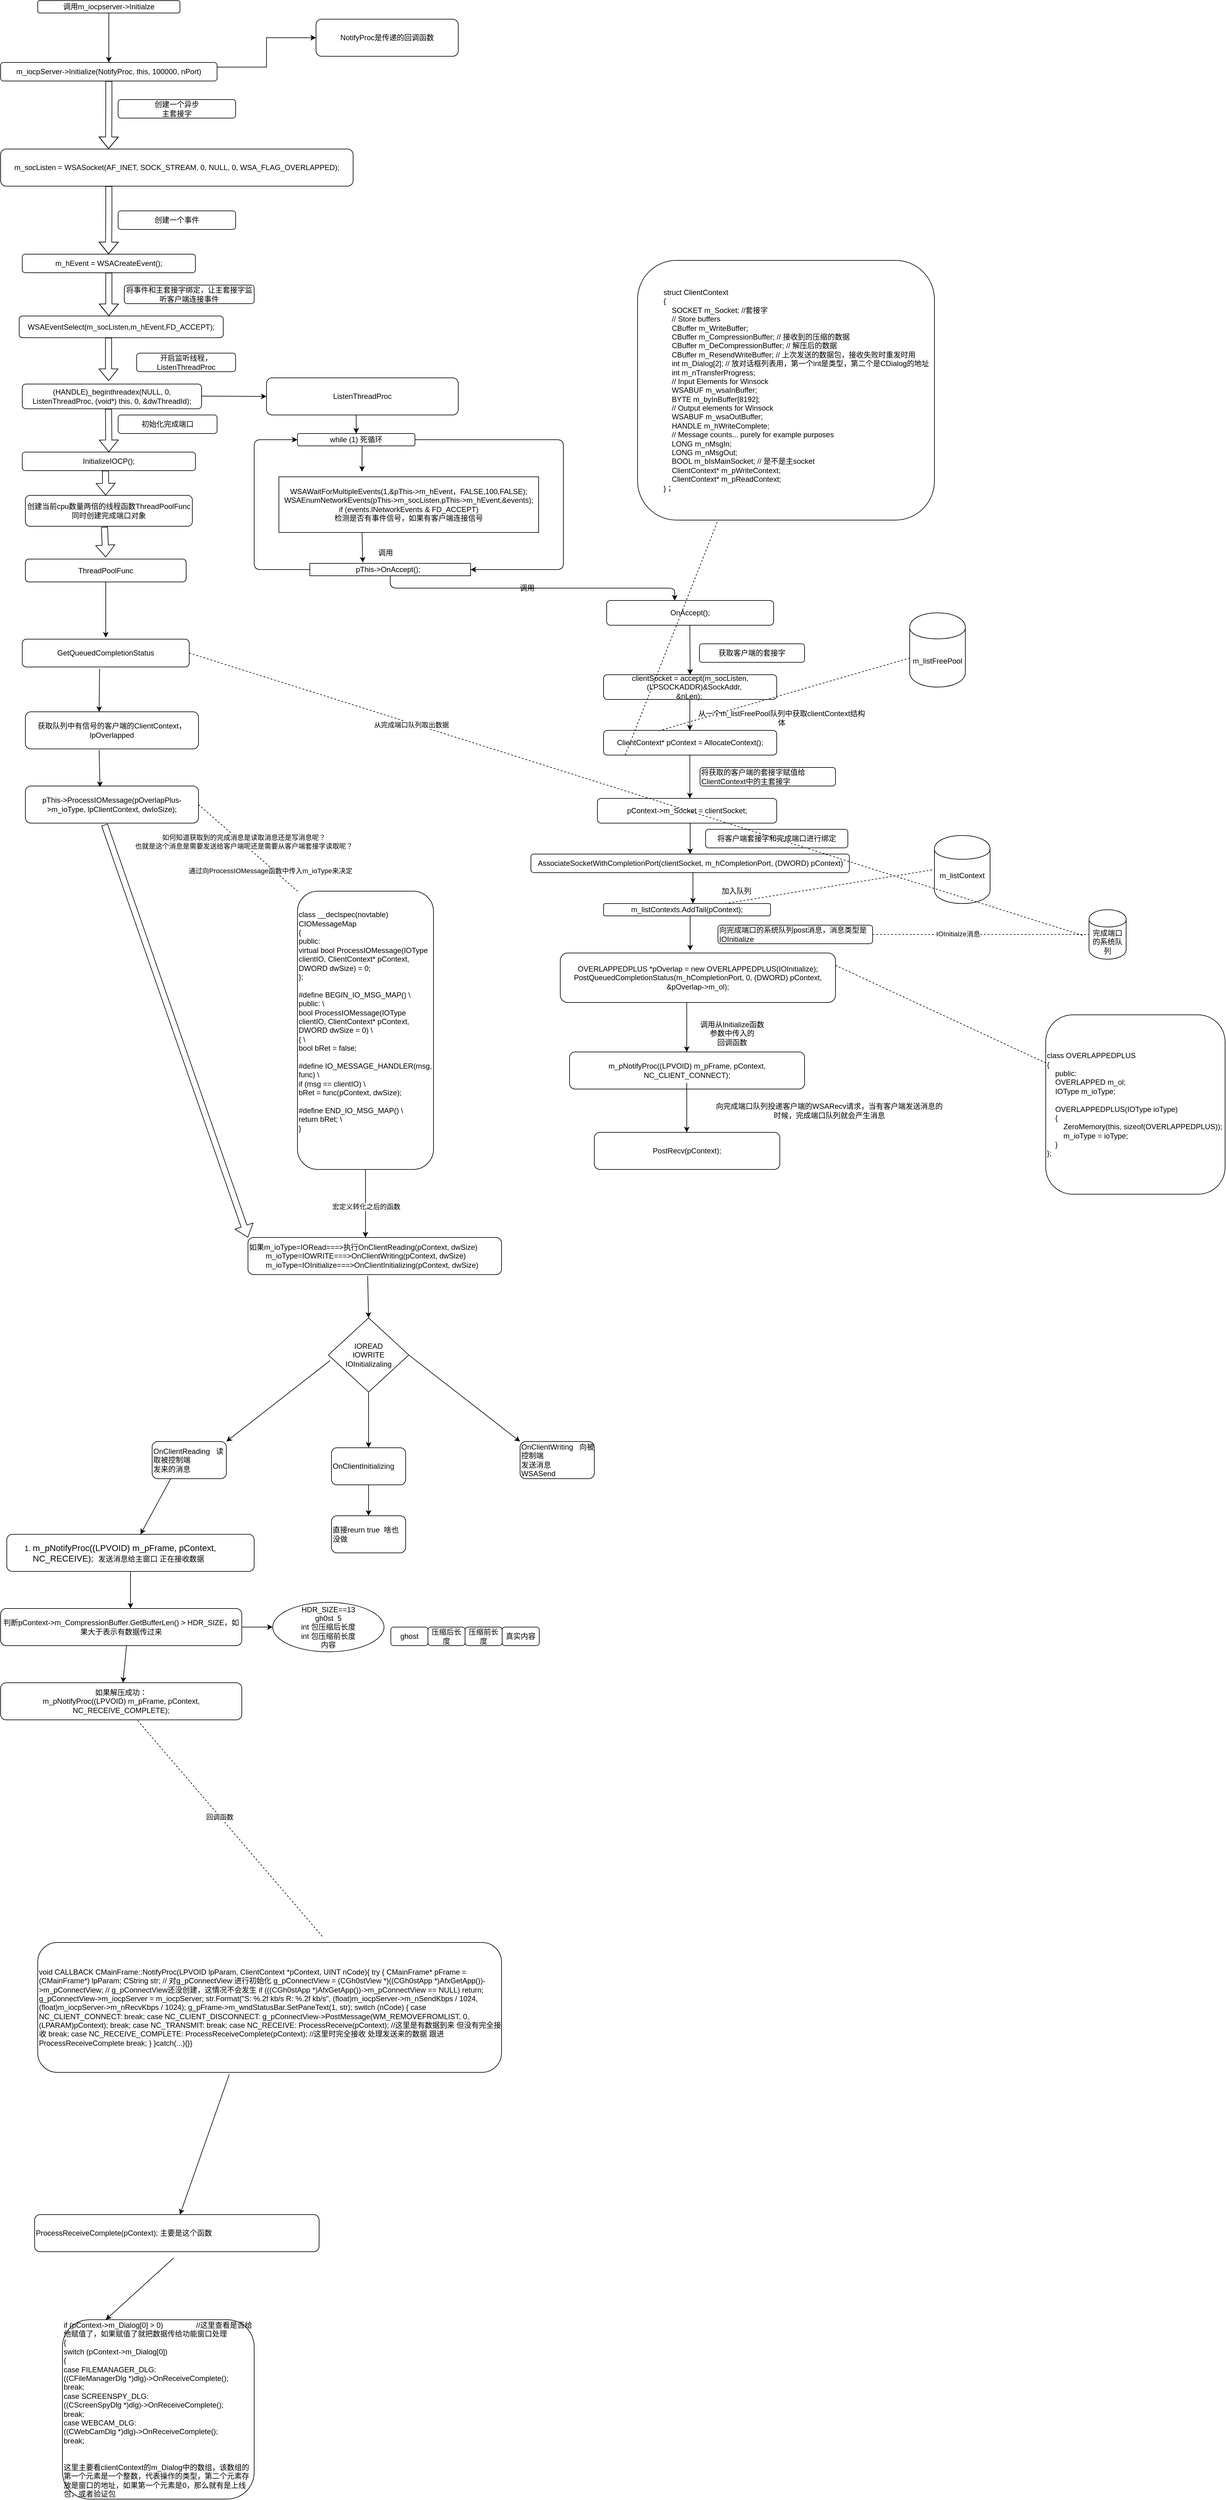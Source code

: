 <mxfile version="13.0.1" type="device"><diagram id="Ae6-S_K8zeVLbZhLAxfH" name="Page-1"><mxGraphModel dx="1209" dy="703" grid="1" gridSize="10" guides="1" tooltips="1" connect="1" arrows="1" fold="1" page="1" pageScale="1" pageWidth="827" pageHeight="1169" math="0" shadow="0"><root><mxCell id="0"/><mxCell id="1" parent="0"/><mxCell id="fYCcns8tcwSCvL9fL-1W-7" style="edgeStyle=orthogonalEdgeStyle;rounded=0;orthogonalLoop=1;jettySize=auto;html=1;exitX=1;exitY=0.25;exitDx=0;exitDy=0;entryX=0;entryY=0.5;entryDx=0;entryDy=0;" parent="1" source="fYCcns8tcwSCvL9fL-1W-2" target="fYCcns8tcwSCvL9fL-1W-6" edge="1"><mxGeometry relative="1" as="geometry"/></mxCell><mxCell id="fYCcns8tcwSCvL9fL-1W-2" value="&lt;span&gt;m_iocpServer-&amp;gt;Initialize(NotifyProc, this, 100000, nPort)&lt;/span&gt;" style="rounded=1;whiteSpace=wrap;html=1;" parent="1" vertex="1"><mxGeometry x="40" y="150" width="350" height="30" as="geometry"/></mxCell><mxCell id="fYCcns8tcwSCvL9fL-1W-5" style="edgeStyle=orthogonalEdgeStyle;rounded=0;orthogonalLoop=1;jettySize=auto;html=1;entryX=0.5;entryY=0;entryDx=0;entryDy=0;" parent="1" source="fYCcns8tcwSCvL9fL-1W-4" target="fYCcns8tcwSCvL9fL-1W-2" edge="1"><mxGeometry relative="1" as="geometry"/></mxCell><mxCell id="fYCcns8tcwSCvL9fL-1W-4" value="调用m_iocpserver-&amp;gt;Initialze" style="rounded=1;whiteSpace=wrap;html=1;" parent="1" vertex="1"><mxGeometry x="100" y="50" width="230" height="20" as="geometry"/></mxCell><mxCell id="fYCcns8tcwSCvL9fL-1W-6" value="&lt;span&gt;NotifyProc是传递的回调函数&lt;br&gt;&lt;/span&gt;" style="rounded=1;whiteSpace=wrap;html=1;" parent="1" vertex="1"><mxGeometry x="550" y="80" width="230" height="60" as="geometry"/></mxCell><mxCell id="fYCcns8tcwSCvL9fL-1W-8" value="m_socListen = WSASocket(AF_INET, SOCK_STREAM, 0, NULL, 0, WSA_FLAG_OVERLAPPED);" style="rounded=1;whiteSpace=wrap;html=1;" parent="1" vertex="1"><mxGeometry x="40" y="290" width="570" height="60" as="geometry"/></mxCell><mxCell id="fYCcns8tcwSCvL9fL-1W-10" value="" style="shape=flexArrow;endArrow=classic;html=1;exitX=0.5;exitY=1;exitDx=0;exitDy=0;" parent="1" source="fYCcns8tcwSCvL9fL-1W-2" edge="1"><mxGeometry width="50" height="50" relative="1" as="geometry"><mxPoint x="214.5" y="190" as="sourcePoint"/><mxPoint x="214.5" y="290" as="targetPoint"/><Array as="points"><mxPoint x="215" y="230"/></Array></mxGeometry></mxCell><mxCell id="fYCcns8tcwSCvL9fL-1W-11" value="创建一个异步&lt;br&gt;主套接字" style="rounded=1;whiteSpace=wrap;html=1;" parent="1" vertex="1"><mxGeometry x="230" y="210" width="190" height="30" as="geometry"/></mxCell><mxCell id="fYCcns8tcwSCvL9fL-1W-14" value="m_hEvent = WSACreateEvent();" style="rounded=1;whiteSpace=wrap;html=1;" parent="1" vertex="1"><mxGeometry x="75" y="460" width="280" height="30" as="geometry"/></mxCell><mxCell id="fYCcns8tcwSCvL9fL-1W-15" value="" style="shape=flexArrow;endArrow=classic;html=1;exitX=0.5;exitY=1;exitDx=0;exitDy=0;" parent="1" edge="1"><mxGeometry width="50" height="50" relative="1" as="geometry"><mxPoint x="215" y="350" as="sourcePoint"/><mxPoint x="214.5" y="460" as="targetPoint"/><Array as="points"><mxPoint x="215" y="400"/></Array></mxGeometry></mxCell><mxCell id="fYCcns8tcwSCvL9fL-1W-16" value="创建一个事件" style="rounded=1;whiteSpace=wrap;html=1;" parent="1" vertex="1"><mxGeometry x="230" y="390" width="190" height="30" as="geometry"/></mxCell><mxCell id="fYCcns8tcwSCvL9fL-1W-17" value="&lt;div&gt;WSAEventSelect(m_socListen,&lt;span&gt;m_hEvent,&lt;/span&gt;&lt;span&gt;FD_ACCEPT);&lt;/span&gt;&lt;/div&gt;" style="rounded=1;whiteSpace=wrap;html=1;" parent="1" vertex="1"><mxGeometry x="70" y="560" width="330" height="35" as="geometry"/></mxCell><mxCell id="fYCcns8tcwSCvL9fL-1W-18" value="" style="shape=flexArrow;endArrow=classic;html=1;" parent="1" edge="1"><mxGeometry width="50" height="50" relative="1" as="geometry"><mxPoint x="215" y="490" as="sourcePoint"/><mxPoint x="215" y="560" as="targetPoint"/><Array as="points"><mxPoint x="215" y="560"/><mxPoint x="215" y="530"/></Array></mxGeometry></mxCell><mxCell id="fYCcns8tcwSCvL9fL-1W-19" value="将事件和主套接字绑定，让主套接字监听客户端连接事件" style="rounded=1;whiteSpace=wrap;html=1;" parent="1" vertex="1"><mxGeometry x="240" y="510" width="210" height="30" as="geometry"/></mxCell><mxCell id="fYCcns8tcwSCvL9fL-1W-21" value="(HANDLE)_beginthreadex(NULL, 0,  ListenThreadProc,  (void*) this, 0, &amp;dwThreadId);" style="rounded=1;whiteSpace=wrap;html=1;" parent="1" vertex="1"><mxGeometry x="75" y="670" width="290" height="40" as="geometry"/></mxCell><mxCell id="fYCcns8tcwSCvL9fL-1W-24" value="" style="shape=flexArrow;endArrow=classic;html=1;" parent="1" edge="1"><mxGeometry width="50" height="50" relative="1" as="geometry"><mxPoint x="214.5" y="595" as="sourcePoint"/><mxPoint x="214.5" y="665" as="targetPoint"/></mxGeometry></mxCell><mxCell id="fYCcns8tcwSCvL9fL-1W-25" value="开启监听线程，ListenThreadProc" style="rounded=1;whiteSpace=wrap;html=1;" parent="1" vertex="1"><mxGeometry x="260" y="620" width="160" height="30" as="geometry"/></mxCell><mxCell id="fYCcns8tcwSCvL9fL-1W-26" value="" style="shape=flexArrow;endArrow=classic;html=1;" parent="1" edge="1"><mxGeometry width="50" height="50" relative="1" as="geometry"><mxPoint x="214.5" y="710" as="sourcePoint"/><mxPoint x="215" y="780" as="targetPoint"/></mxGeometry></mxCell><mxCell id="fYCcns8tcwSCvL9fL-1W-27" value="InitializeIOCP();" style="rounded=1;whiteSpace=wrap;html=1;" parent="1" vertex="1"><mxGeometry x="75" y="780" width="280" height="30" as="geometry"/></mxCell><mxCell id="fYCcns8tcwSCvL9fL-1W-30" value="初始化完成端口" style="rounded=1;whiteSpace=wrap;html=1;" parent="1" vertex="1"><mxGeometry x="230" y="720" width="160" height="30" as="geometry"/></mxCell><mxCell id="fYCcns8tcwSCvL9fL-1W-31" value="" style="endArrow=classic;html=1;" parent="1" edge="1"><mxGeometry width="50" height="50" relative="1" as="geometry"><mxPoint x="365" y="689.5" as="sourcePoint"/><mxPoint x="470" y="690" as="targetPoint"/><Array as="points"/></mxGeometry></mxCell><mxCell id="fYCcns8tcwSCvL9fL-1W-32" value="&lt;span&gt;ListenThreadProc&lt;/span&gt;" style="rounded=1;whiteSpace=wrap;html=1;" parent="1" vertex="1"><mxGeometry x="470" y="660" width="310" height="60" as="geometry"/></mxCell><mxCell id="fYCcns8tcwSCvL9fL-1W-33" value="while (1) 死循环" style="rounded=1;whiteSpace=wrap;html=1;" parent="1" vertex="1"><mxGeometry x="520" y="750" width="190" height="20" as="geometry"/></mxCell><mxCell id="fYCcns8tcwSCvL9fL-1W-34" value="" style="endArrow=classic;html=1;entryX=0.5;entryY=0;entryDx=0;entryDy=0;" parent="1" target="fYCcns8tcwSCvL9fL-1W-33" edge="1"><mxGeometry width="50" height="50" relative="1" as="geometry"><mxPoint x="615" y="720" as="sourcePoint"/><mxPoint x="615" y="740" as="targetPoint"/></mxGeometry></mxCell><mxCell id="fYCcns8tcwSCvL9fL-1W-40" value="&lt;div&gt;WSAWaitForMultipleEvents(1,&lt;span&gt;&amp;amp;pThis-&amp;gt;m_hEvent，&lt;/span&gt;&lt;span&gt;FALSE,&lt;/span&gt;&lt;span&gt;100,&lt;/span&gt;&lt;span&gt;FALSE);&lt;/span&gt;&lt;/div&gt;&lt;div&gt;&lt;span&gt;&lt;div&gt;WSAEnumNetworkEvents(pThis-&amp;gt;m_socListen,&lt;span&gt;pThis-&amp;gt;m_hEvent,&lt;/span&gt;&lt;span&gt;&amp;amp;events);&lt;/span&gt;&lt;/div&gt;&lt;/span&gt;&lt;/div&gt;&lt;div&gt;if (events.lNetworkEvents &amp;amp; FD_ACCEPT)&lt;/div&gt;&lt;div&gt;检测是否有事件信号，如果有客户端连接信号&lt;/div&gt;" style="rounded=0;whiteSpace=wrap;html=1;" parent="1" vertex="1"><mxGeometry x="490" y="820" width="420" height="90" as="geometry"/></mxCell><mxCell id="fYCcns8tcwSCvL9fL-1W-41" value="" style="edgeStyle=elbowEdgeStyle;elbow=horizontal;endArrow=classic;html=1;entryX=0;entryY=0.5;entryDx=0;entryDy=0;exitX=0;exitY=0.5;exitDx=0;exitDy=0;" parent="1" source="fYCcns8tcwSCvL9fL-1W-45" target="fYCcns8tcwSCvL9fL-1W-33" edge="1"><mxGeometry width="50" height="50" relative="1" as="geometry"><mxPoint x="530" y="970" as="sourcePoint"/><mxPoint x="500" y="820" as="targetPoint"/><Array as="points"><mxPoint x="450" y="930"/><mxPoint x="480" y="930"/></Array></mxGeometry></mxCell><mxCell id="fYCcns8tcwSCvL9fL-1W-42" value="" style="edgeStyle=elbowEdgeStyle;elbow=horizontal;endArrow=classic;html=1;exitX=1;exitY=0.5;exitDx=0;exitDy=0;entryX=1;entryY=0.5;entryDx=0;entryDy=0;" parent="1" source="fYCcns8tcwSCvL9fL-1W-33" target="fYCcns8tcwSCvL9fL-1W-45" edge="1"><mxGeometry width="50" height="50" relative="1" as="geometry"><mxPoint x="810" y="770" as="sourcePoint"/><mxPoint x="710" y="1080" as="targetPoint"/><Array as="points"><mxPoint x="950" y="910"/><mxPoint x="970" y="880"/><mxPoint x="910" y="890"/><mxPoint x="750" y="1100"/><mxPoint x="750" y="810"/></Array></mxGeometry></mxCell><mxCell id="fYCcns8tcwSCvL9fL-1W-43" value="" style="endArrow=classic;html=1;entryX=0.32;entryY=-0.093;entryDx=0;entryDy=0;entryPerimeter=0;" parent="1" target="fYCcns8tcwSCvL9fL-1W-40" edge="1"><mxGeometry width="50" height="50" relative="1" as="geometry"><mxPoint x="624.5" y="770" as="sourcePoint"/><mxPoint x="625" y="820" as="targetPoint"/></mxGeometry></mxCell><mxCell id="fYCcns8tcwSCvL9fL-1W-44" value="" style="endArrow=classic;html=1;entryX=0.329;entryY=-0.067;entryDx=0;entryDy=0;entryPerimeter=0;" parent="1" target="fYCcns8tcwSCvL9fL-1W-45" edge="1"><mxGeometry width="50" height="50" relative="1" as="geometry"><mxPoint x="624.5" y="910" as="sourcePoint"/><mxPoint x="625" y="950" as="targetPoint"/></mxGeometry></mxCell><mxCell id="fYCcns8tcwSCvL9fL-1W-45" value="pThis-&amp;gt;OnAccept();&amp;nbsp;&amp;nbsp;" style="rounded=0;whiteSpace=wrap;html=1;" parent="1" vertex="1"><mxGeometry x="540" y="960" width="260" height="20" as="geometry"/></mxCell><mxCell id="fYCcns8tcwSCvL9fL-1W-46" value="调用" style="text;html=1;align=center;verticalAlign=middle;resizable=0;points=[];autosize=1;" parent="1" vertex="1"><mxGeometry x="642" y="933" width="40" height="20" as="geometry"/></mxCell><mxCell id="fYCcns8tcwSCvL9fL-1W-50" value="" style="edgeStyle=elbowEdgeStyle;elbow=vertical;endArrow=classic;html=1;exitX=0.5;exitY=1;exitDx=0;exitDy=0;" parent="1" source="fYCcns8tcwSCvL9fL-1W-45" edge="1"><mxGeometry width="50" height="50" relative="1" as="geometry"><mxPoint x="675" y="1100" as="sourcePoint"/><mxPoint x="1130" y="1020" as="targetPoint"/></mxGeometry></mxCell><mxCell id="fYCcns8tcwSCvL9fL-1W-51" value="OnAccept();" style="rounded=1;whiteSpace=wrap;html=1;" parent="1" vertex="1"><mxGeometry x="1020" y="1020" width="270" height="40" as="geometry"/></mxCell><mxCell id="fYCcns8tcwSCvL9fL-1W-52" value="调用" style="text;html=1;align=center;verticalAlign=middle;resizable=0;points=[];autosize=1;" parent="1" vertex="1"><mxGeometry x="871" y="990" width="40" height="20" as="geometry"/></mxCell><mxCell id="fYCcns8tcwSCvL9fL-1W-53" value="&lt;div&gt;clientSocket = accept(m_socListen,&lt;/div&gt;&lt;div&gt;&lt;span&gt;&#9;&#9;&#9;&#9;&#9;&lt;/span&gt;&amp;nbsp; &amp;nbsp; (LPSOCKADDR)&amp;amp;SockAddr,&lt;/div&gt;&lt;div&gt;&lt;span&gt;&#9;&#9;&#9;&#9;&#9;&#9;&lt;/span&gt;&amp;amp;nLen);&amp;nbsp;&lt;/div&gt;" style="rounded=1;whiteSpace=wrap;html=1;" parent="1" vertex="1"><mxGeometry x="1015" y="1140" width="280" height="40" as="geometry"/></mxCell><mxCell id="fYCcns8tcwSCvL9fL-1W-54" value="" style="endArrow=classic;html=1;entryX=0.5;entryY=0;entryDx=0;entryDy=0;" parent="1" target="fYCcns8tcwSCvL9fL-1W-53" edge="1"><mxGeometry width="50" height="50" relative="1" as="geometry"><mxPoint x="1154.5" y="1060" as="sourcePoint"/><mxPoint x="1155" y="1090" as="targetPoint"/></mxGeometry></mxCell><mxCell id="fYCcns8tcwSCvL9fL-1W-55" value="获取客户端的套接字" style="rounded=1;whiteSpace=wrap;html=1;" parent="1" vertex="1"><mxGeometry x="1170" y="1090" width="170" height="30" as="geometry"/></mxCell><mxCell id="fYCcns8tcwSCvL9fL-1W-56" value="ClientContext* pContext = AllocateContext();" style="rounded=1;whiteSpace=wrap;html=1;" parent="1" vertex="1"><mxGeometry x="1015" y="1230" width="280" height="40" as="geometry"/></mxCell><mxCell id="fYCcns8tcwSCvL9fL-1W-58" value="" style="endArrow=classic;html=1;" parent="1" edge="1"><mxGeometry width="50" height="50" relative="1" as="geometry"><mxPoint x="1154.5" y="1180" as="sourcePoint"/><mxPoint x="1154.5" y="1230" as="targetPoint"/></mxGeometry></mxCell><mxCell id="fYCcns8tcwSCvL9fL-1W-59" value="pContext-&amp;gt;m_Socket = clientSocket;" style="rounded=1;whiteSpace=wrap;html=1;" parent="1" vertex="1"><mxGeometry x="1005" y="1340" width="290" height="40" as="geometry"/></mxCell><mxCell id="fYCcns8tcwSCvL9fL-1W-60" value="从一个m_listFreePool队列中获取clientContext结构体" style="text;html=1;strokeColor=none;fillColor=none;align=center;verticalAlign=middle;whiteSpace=wrap;rounded=0;" parent="1" vertex="1"><mxGeometry x="1166" y="1200" width="274" height="20" as="geometry"/></mxCell><mxCell id="fYCcns8tcwSCvL9fL-1W-61" value="m_listFreePool" style="shape=cylinder;whiteSpace=wrap;html=1;boundedLbl=1;backgroundOutline=1;" parent="1" vertex="1"><mxGeometry x="1510" y="1040" width="90" height="120" as="geometry"/></mxCell><mxCell id="fYCcns8tcwSCvL9fL-1W-62" value="" style="endArrow=none;dashed=1;html=1;exitX=0.319;exitY=0.017;exitDx=0;exitDy=0;exitPerimeter=0;" parent="1" source="fYCcns8tcwSCvL9fL-1W-56" target="fYCcns8tcwSCvL9fL-1W-61" edge="1"><mxGeometry width="50" height="50" relative="1" as="geometry"><mxPoint x="1150" y="1270" as="sourcePoint"/><mxPoint x="1200" y="1220" as="targetPoint"/></mxGeometry></mxCell><mxCell id="fYCcns8tcwSCvL9fL-1W-64" value="&lt;blockquote style=&quot;margin: 0 0 0 40px ; border: none ; padding: 0px&quot;&gt;struct ClientContext&amp;nbsp; &amp;nbsp;&lt;br&gt;{&lt;br&gt;&amp;nbsp; &amp;nbsp; SOCKET&lt;span&gt;&#9;&#9;&#9;&#9;&lt;/span&gt;m_Socket;&amp;nbsp;//套接字&lt;br&gt;&amp;nbsp; &amp;nbsp;&amp;nbsp;// Store buffers&lt;br&gt;&amp;nbsp; &amp;nbsp; CBuffer&lt;span&gt;&#9;&#9;&#9;&#9;&lt;/span&gt;m_WriteBuffer;&lt;br&gt;&amp;nbsp; &amp;nbsp; CBuffer&lt;span&gt;&#9;&#9;&#9;&#9;&lt;/span&gt;m_CompressionBuffer;&lt;span&gt;&#9;&lt;/span&gt;// 接收到的压缩的数据&lt;br&gt;&amp;nbsp; &amp;nbsp; CBuffer&lt;span&gt;&#9;&#9;&#9;&#9;&lt;/span&gt;m_DeCompressionBuffer;&lt;span&gt;&#9;&lt;/span&gt;// 解压后的数据&lt;br&gt;&amp;nbsp; &amp;nbsp; CBuffer&lt;span&gt;&#9;&#9;&#9;&#9;&lt;/span&gt;m_ResendWriteBuffer;&lt;span&gt;&#9;&lt;/span&gt;// 上次发送的数据包，接收失败时重发时用&lt;br&gt;&amp;nbsp; &amp;nbsp; int&lt;span&gt;&#9;&#9;&#9;&#9;&#9;&lt;/span&gt;m_Dialog[2]; // 放对话框列表用，第一个int是类型，第二个是CDialog的地址&lt;br&gt;&amp;nbsp; &amp;nbsp; int&lt;span&gt;&#9;&#9;&#9;&#9;&#9;&lt;/span&gt;m_nTransferProgress;&lt;br&gt;&amp;nbsp; &amp;nbsp;&amp;nbsp;// Input Elements for Winsock&lt;br&gt;&amp;nbsp; &amp;nbsp; WSABUF&lt;span&gt;&#9;&#9;&#9;&#9;&lt;/span&gt;m_wsaInBuffer;&lt;br&gt;&amp;nbsp; &amp;nbsp; BYTE&lt;span&gt;&#9;&#9;&#9;&#9;&lt;/span&gt;m_byInBuffer[8192];&lt;br&gt;&amp;nbsp; &amp;nbsp;&amp;nbsp;// Output elements for Winsock&lt;br&gt;&amp;nbsp; &amp;nbsp; WSABUF&lt;span&gt;&#9;&#9;&#9;&#9;&lt;/span&gt;m_wsaOutBuffer;&lt;br&gt;&amp;nbsp; &amp;nbsp; HANDLE&lt;span&gt;&#9;&#9;&#9;&#9;&lt;/span&gt;m_hWriteComplete;&lt;br&gt;&amp;nbsp; &amp;nbsp;&amp;nbsp;// Message counts... purely for example purposes&lt;br&gt;&amp;nbsp; &amp;nbsp; LONG&lt;span&gt;&#9;&#9;&#9;&#9;&lt;/span&gt;m_nMsgIn;&lt;br&gt;&amp;nbsp; &amp;nbsp; LONG&lt;span&gt;&#9;&#9;&#9;&#9;&lt;/span&gt;m_nMsgOut;&lt;br&gt;&amp;nbsp; &amp;nbsp; BOOL&lt;span&gt;&#9;&#9;&#9;&#9;&lt;/span&gt;m_bIsMainSocket; // 是不是主socket&lt;br&gt;&amp;nbsp; &amp;nbsp; ClientContext*&lt;span&gt;&#9;&#9;&lt;/span&gt;m_pWriteContext;&lt;br&gt;&amp;nbsp; &amp;nbsp; ClientContext*&lt;span&gt;&#9;&#9;&lt;/span&gt;m_pReadContext;&lt;br&gt;}；&lt;/blockquote&gt;" style="rounded=1;whiteSpace=wrap;html=1;align=left;" parent="1" vertex="1"><mxGeometry x="1070" y="470" width="480" height="420" as="geometry"/></mxCell><mxCell id="fYCcns8tcwSCvL9fL-1W-65" value="" style="endArrow=none;dashed=1;html=1;exitX=0.125;exitY=1;exitDx=0;exitDy=0;exitPerimeter=0;entryX=0.271;entryY=1;entryDx=0;entryDy=0;entryPerimeter=0;" parent="1" source="fYCcns8tcwSCvL9fL-1W-56" target="fYCcns8tcwSCvL9fL-1W-64" edge="1"><mxGeometry width="50" height="50" relative="1" as="geometry"><mxPoint x="1220" y="1300" as="sourcePoint"/><mxPoint x="1270" y="1340" as="targetPoint"/></mxGeometry></mxCell><mxCell id="fYCcns8tcwSCvL9fL-1W-67" value="" style="endArrow=classic;html=1;" parent="1" edge="1"><mxGeometry width="50" height="50" relative="1" as="geometry"><mxPoint x="1154.5" y="1270" as="sourcePoint"/><mxPoint x="1154.5" y="1340" as="targetPoint"/><Array as="points"><mxPoint x="1154.5" y="1310"/></Array></mxGeometry></mxCell><mxCell id="fYCcns8tcwSCvL9fL-1W-68" value="将获取的客户端的套接字赋值给ClientContext中的主套接字" style="rounded=1;whiteSpace=wrap;html=1;align=left;" parent="1" vertex="1"><mxGeometry x="1171" y="1290" width="219" height="30" as="geometry"/></mxCell><mxCell id="fYCcns8tcwSCvL9fL-1W-69" value="AssociateSocketWithCompletionPort(clientSocket, m_hCompletionPort, (DWORD) pContext)" style="rounded=1;whiteSpace=wrap;html=1;align=center;" parent="1" vertex="1"><mxGeometry x="897.5" y="1430" width="515" height="30" as="geometry"/></mxCell><mxCell id="fYCcns8tcwSCvL9fL-1W-71" value="" style="endArrow=classic;html=1;entryX=0.5;entryY=0;entryDx=0;entryDy=0;" parent="1" target="fYCcns8tcwSCvL9fL-1W-69" edge="1"><mxGeometry width="50" height="50" relative="1" as="geometry"><mxPoint x="1155" y="1380" as="sourcePoint"/><mxPoint x="1154.5" y="1420" as="targetPoint"/></mxGeometry></mxCell><mxCell id="fYCcns8tcwSCvL9fL-1W-73" value="将客户端套接字和完成端口进行绑定" style="rounded=1;whiteSpace=wrap;html=1;align=center;" parent="1" vertex="1"><mxGeometry x="1180" y="1390" width="230" height="30" as="geometry"/></mxCell><mxCell id="fYCcns8tcwSCvL9fL-1W-74" value="m_listContexts.AddTail(pContext);" style="rounded=1;whiteSpace=wrap;html=1;align=center;" parent="1" vertex="1"><mxGeometry x="1015" y="1510" width="270" height="20" as="geometry"/></mxCell><mxCell id="fYCcns8tcwSCvL9fL-1W-75" value="&lt;div&gt;&lt;span&gt;&#9;&lt;/span&gt;m_listContext&lt;/div&gt;&lt;div&gt;&lt;br&gt;&lt;/div&gt;" style="shape=cylinder;whiteSpace=wrap;html=1;boundedLbl=1;backgroundOutline=1;align=center;" parent="1" vertex="1"><mxGeometry x="1550" y="1400" width="90" height="110" as="geometry"/></mxCell><mxCell id="fYCcns8tcwSCvL9fL-1W-76" value="" style="endArrow=classic;html=1;" parent="1" edge="1"><mxGeometry width="50" height="50" relative="1" as="geometry"><mxPoint x="1159.5" y="1460" as="sourcePoint"/><mxPoint x="1159.5" y="1510" as="targetPoint"/></mxGeometry></mxCell><mxCell id="fYCcns8tcwSCvL9fL-1W-77" value="" style="endArrow=none;dashed=1;html=1;entryX=0;entryY=0.5;entryDx=0;entryDy=0;" parent="1" source="fYCcns8tcwSCvL9fL-1W-74" target="fYCcns8tcwSCvL9fL-1W-75" edge="1"><mxGeometry width="50" height="50" relative="1" as="geometry"><mxPoint x="1360" y="1400" as="sourcePoint"/><mxPoint x="1410" y="1350" as="targetPoint"/></mxGeometry></mxCell><mxCell id="fYCcns8tcwSCvL9fL-1W-78" value="加入队列" style="text;html=1;strokeColor=none;fillColor=none;align=center;verticalAlign=middle;whiteSpace=wrap;rounded=0;" parent="1" vertex="1"><mxGeometry x="1200" y="1480" width="60" height="20" as="geometry"/></mxCell><mxCell id="fYCcns8tcwSCvL9fL-1W-79" value="&lt;div&gt;&lt;span&gt;&#9;&lt;/span&gt;OVERLAPPEDPLUS&lt;span&gt;&#9;&lt;/span&gt;*pOverlap = new OVERLAPPEDPLUS(IOInitialize);&lt;/div&gt;&lt;div&gt;PostQueuedCompletionStatus(m_hCompletionPort, 0, (DWORD) pContext, &amp;amp;pOverlap-&amp;gt;m_ol);&lt;/div&gt;" style="rounded=1;whiteSpace=wrap;html=1;align=center;" parent="1" vertex="1"><mxGeometry x="945" y="1590" width="445" height="80" as="geometry"/></mxCell><mxCell id="fYCcns8tcwSCvL9fL-1W-80" value="&lt;div&gt;class OVERLAPPEDPLUS&amp;nbsp;&lt;/div&gt;&lt;div&gt;{&lt;/div&gt;&lt;div&gt;&amp;nbsp; &amp;nbsp; public:&lt;/div&gt;&lt;div&gt;&lt;span&gt;&lt;/span&gt;&amp;nbsp; &amp;nbsp; OVERLAPPED&lt;span&gt;&#9;&#9;&#9;&lt;/span&gt;m_ol;&lt;/div&gt;&lt;div&gt;&lt;span&gt;&lt;/span&gt;&amp;nbsp; &amp;nbsp; IOType&lt;span&gt;&#9;&#9;&#9;&#9;&lt;/span&gt;m_ioType;&lt;/div&gt;&lt;div&gt;&lt;br&gt;&lt;/div&gt;&lt;div&gt;&lt;span&gt;&lt;/span&gt;&amp;nbsp; &amp;nbsp; OVERLAPPEDPLUS(IOType ioType)&amp;nbsp;&lt;/div&gt;&lt;div&gt;&amp;nbsp; &amp;nbsp; {&lt;/div&gt;&lt;div&gt;&lt;span&gt;&lt;/span&gt;&amp;nbsp; &amp;nbsp; &amp;nbsp; &amp;nbsp; ZeroMemory(this, sizeof(OVERLAPPEDPLUS));&amp;nbsp;&lt;/div&gt;&lt;div&gt;&lt;span&gt;&lt;/span&gt;&amp;nbsp; &amp;nbsp; &amp;nbsp; &amp;nbsp; m_ioType = ioType;&lt;/div&gt;&lt;div&gt;&lt;span&gt;&lt;/span&gt;&amp;nbsp; &amp;nbsp; }&lt;/div&gt;&lt;div&gt;};&lt;/div&gt;" style="rounded=1;whiteSpace=wrap;html=1;align=left;" parent="1" vertex="1"><mxGeometry x="1730" y="1690" width="290" height="290" as="geometry"/></mxCell><mxCell id="fYCcns8tcwSCvL9fL-1W-81" value="" style="endArrow=none;dashed=1;html=1;exitX=1;exitY=0.25;exitDx=0;exitDy=0;" parent="1" source="fYCcns8tcwSCvL9fL-1W-79" target="fYCcns8tcwSCvL9fL-1W-80" edge="1"><mxGeometry width="50" height="50" relative="1" as="geometry"><mxPoint x="1380" y="1490" as="sourcePoint"/><mxPoint x="1430" y="1440" as="targetPoint"/></mxGeometry></mxCell><mxCell id="fYCcns8tcwSCvL9fL-1W-82" value="" style="endArrow=classic;html=1;entryX=0.472;entryY=-0.052;entryDx=0;entryDy=0;entryPerimeter=0;" parent="1" target="fYCcns8tcwSCvL9fL-1W-79" edge="1"><mxGeometry width="50" height="50" relative="1" as="geometry"><mxPoint x="1155" y="1530" as="sourcePoint"/><mxPoint x="1154.5" y="1570" as="targetPoint"/></mxGeometry></mxCell><mxCell id="fYCcns8tcwSCvL9fL-1W-85" value="向完成端口的系统队列post消息，消息类型是IOInitialize&lt;br&gt;" style="rounded=1;whiteSpace=wrap;html=1;align=left;" parent="1" vertex="1"><mxGeometry x="1200" y="1545" width="250" height="30" as="geometry"/></mxCell><mxCell id="fYCcns8tcwSCvL9fL-1W-86" value="" style="endArrow=none;dashed=1;html=1;exitX=1;exitY=0.5;exitDx=0;exitDy=0;entryX=0;entryY=0.5;entryDx=0;entryDy=0;" parent="1" source="fYCcns8tcwSCvL9fL-1W-85" target="fYCcns8tcwSCvL9fL-1W-88" edge="1"><mxGeometry width="50" height="50" relative="1" as="geometry"><mxPoint x="1490" y="1570" as="sourcePoint"/><mxPoint x="1780" y="1565" as="targetPoint"/></mxGeometry></mxCell><mxCell id="fYCcns8tcwSCvL9fL-1W-91" value="IOInitialze消息&lt;br&gt;" style="edgeLabel;html=1;align=center;verticalAlign=middle;resizable=0;points=[];" parent="fYCcns8tcwSCvL9fL-1W-86" vertex="1" connectable="0"><mxGeometry x="-0.217" y="1" relative="1" as="geometry"><mxPoint x="1" as="offset"/></mxGeometry></mxCell><mxCell id="fYCcns8tcwSCvL9fL-1W-88" value="完成端口的系统队列" style="shape=cylinder;whiteSpace=wrap;html=1;boundedLbl=1;backgroundOutline=1;align=center;" parent="1" vertex="1"><mxGeometry x="1800" y="1520" width="60" height="80" as="geometry"/></mxCell><mxCell id="fYCcns8tcwSCvL9fL-1W-92" value="" style="endArrow=classic;html=1;" parent="1" edge="1"><mxGeometry width="50" height="50" relative="1" as="geometry"><mxPoint x="1149.5" y="1670" as="sourcePoint"/><mxPoint x="1149.5" y="1750" as="targetPoint"/></mxGeometry></mxCell><mxCell id="fYCcns8tcwSCvL9fL-1W-93" value="m_pNotifyProc((LPVOID) m_pFrame, pContext, NC_CLIENT_CONNECT);" style="rounded=1;whiteSpace=wrap;html=1;align=center;" parent="1" vertex="1"><mxGeometry x="960" y="1750" width="380" height="60" as="geometry"/></mxCell><mxCell id="fYCcns8tcwSCvL9fL-1W-94" value="调用从Initialize函数参数中传入的&lt;br&gt;回调函数" style="text;html=1;strokeColor=none;fillColor=none;align=center;verticalAlign=middle;whiteSpace=wrap;rounded=0;" parent="1" vertex="1"><mxGeometry x="1166" y="1700" width="114" height="40" as="geometry"/></mxCell><mxCell id="fYCcns8tcwSCvL9fL-1W-95" value="" style="endArrow=classic;html=1;" parent="1" edge="1"><mxGeometry width="50" height="50" relative="1" as="geometry"><mxPoint x="1149.5" y="1800" as="sourcePoint"/><mxPoint x="1149.5" y="1880" as="targetPoint"/></mxGeometry></mxCell><mxCell id="fYCcns8tcwSCvL9fL-1W-96" value="PostRecv(pContext);" style="rounded=1;whiteSpace=wrap;html=1;align=center;" parent="1" vertex="1"><mxGeometry x="1000" y="1880" width="300" height="60" as="geometry"/></mxCell><mxCell id="fYCcns8tcwSCvL9fL-1W-97" value="向完成端口队列投递客户端的WSARecv请求，当有客户端发送消息的时候，完成端口队列就会产生消息&lt;br&gt;" style="text;html=1;strokeColor=none;fillColor=none;align=center;verticalAlign=middle;whiteSpace=wrap;rounded=0;" parent="1" vertex="1"><mxGeometry x="1190" y="1820" width="380" height="50" as="geometry"/></mxCell><mxCell id="BqedG1DEvT0pGkcko1qs-1" value="创建当前cpu数量两倍的线程函数ThreadPoolFunc&lt;br&gt;同时创建完成端口对象" style="rounded=1;whiteSpace=wrap;html=1;" parent="1" vertex="1"><mxGeometry x="80" y="850" width="270" height="50" as="geometry"/></mxCell><mxCell id="BqedG1DEvT0pGkcko1qs-4" value="" style="shape=flexArrow;endArrow=classic;html=1;exitX=0.474;exitY=1.02;exitDx=0;exitDy=0;exitPerimeter=0;" parent="1" source="BqedG1DEvT0pGkcko1qs-1" edge="1"><mxGeometry width="50" height="50" relative="1" as="geometry"><mxPoint x="210" y="910" as="sourcePoint"/><mxPoint x="210" y="950" as="targetPoint"/></mxGeometry></mxCell><mxCell id="BqedG1DEvT0pGkcko1qs-5" value="&lt;span&gt;ThreadPoolFunc&lt;/span&gt;" style="rounded=1;whiteSpace=wrap;html=1;" parent="1" vertex="1"><mxGeometry x="80" y="953" width="260" height="37" as="geometry"/></mxCell><mxCell id="BqedG1DEvT0pGkcko1qs-7" value="" style="shape=flexArrow;endArrow=classic;html=1;" parent="1" edge="1"><mxGeometry width="50" height="50" relative="1" as="geometry"><mxPoint x="209.5" y="810" as="sourcePoint"/><mxPoint x="210" y="850" as="targetPoint"/></mxGeometry></mxCell><mxCell id="BqedG1DEvT0pGkcko1qs-8" value="GetQueuedCompletionStatus" style="rounded=1;whiteSpace=wrap;html=1;" parent="1" vertex="1"><mxGeometry x="75" y="1082.5" width="270" height="45" as="geometry"/></mxCell><mxCell id="BqedG1DEvT0pGkcko1qs-9" value="" style="endArrow=classic;html=1;exitX=0.5;exitY=1;exitDx=0;exitDy=0;" parent="1" source="BqedG1DEvT0pGkcko1qs-5" edge="1"><mxGeometry width="50" height="50" relative="1" as="geometry"><mxPoint x="205" y="1000" as="sourcePoint"/><mxPoint x="210" y="1080" as="targetPoint"/></mxGeometry></mxCell><mxCell id="BqedG1DEvT0pGkcko1qs-10" value="" style="endArrow=none;dashed=1;html=1;exitX=1;exitY=0.5;exitDx=0;exitDy=0;" parent="1" source="BqedG1DEvT0pGkcko1qs-8" edge="1"><mxGeometry width="50" height="50" relative="1" as="geometry"><mxPoint x="480" y="1130" as="sourcePoint"/><mxPoint x="1790" y="1561.6" as="targetPoint"/></mxGeometry></mxCell><mxCell id="BqedG1DEvT0pGkcko1qs-11" value="从完成端口队列取出数据" style="edgeLabel;html=1;align=center;verticalAlign=middle;resizable=0;points=[];" parent="BqedG1DEvT0pGkcko1qs-10" vertex="1" connectable="0"><mxGeometry x="-0.503" y="-2" relative="1" as="geometry"><mxPoint as="offset"/></mxGeometry></mxCell><mxCell id="BqedG1DEvT0pGkcko1qs-14" value="获取队列中有信号的客户端的ClientContext，lpOverlapped" style="rounded=1;whiteSpace=wrap;html=1;" parent="1" vertex="1"><mxGeometry x="80" y="1200" width="280" height="60" as="geometry"/></mxCell><mxCell id="BqedG1DEvT0pGkcko1qs-16" value="&lt;div&gt;class __declspec(novtable) CIOMessageMap&lt;/div&gt;&lt;div&gt;{&lt;/div&gt;&lt;div&gt;public:&lt;/div&gt;&lt;div&gt;&lt;span&gt;&#9;&lt;/span&gt;virtual bool ProcessIOMessage(IOType clientIO, ClientContext* pContext, DWORD dwSize) = 0;&lt;/div&gt;&lt;div&gt;};&lt;/div&gt;&lt;div&gt;&lt;br&gt;&lt;/div&gt;&lt;div&gt;#define BEGIN_IO_MSG_MAP() \&lt;/div&gt;&lt;div&gt;public: \&lt;/div&gt;&lt;div&gt;&lt;span&gt;&#9;&#9;&lt;/span&gt;bool ProcessIOMessage(IOType clientIO, ClientContext* pContext, DWORD dwSize = 0) \&lt;/div&gt;&lt;div&gt;&lt;span&gt;&#9;&#9;&lt;/span&gt;{ \&lt;/div&gt;&lt;div&gt;&lt;span&gt;&#9;&#9;&#9;&lt;/span&gt;bool bRet = false;&amp;nbsp;&lt;/div&gt;&lt;div&gt;&lt;br&gt;&lt;/div&gt;&lt;div&gt;#define IO_MESSAGE_HANDLER(msg, func) \&lt;/div&gt;&lt;div&gt;&lt;span&gt;&#9;&#9;&#9;&lt;/span&gt;if (msg == clientIO) \&lt;/div&gt;&lt;div&gt;&lt;span&gt;&#9;&#9;&#9;&#9;&lt;/span&gt;bRet = func(pContext, dwSize);&amp;nbsp;&lt;/div&gt;&lt;div&gt;&lt;br&gt;&lt;/div&gt;&lt;div&gt;#define END_IO_MSG_MAP() \&lt;/div&gt;&lt;div&gt;&lt;span&gt;&#9;&#9;&lt;/span&gt;return bRet; \&lt;/div&gt;&lt;div&gt;&lt;span&gt;&#9;&lt;/span&gt;}&lt;/div&gt;&lt;div&gt;&lt;br&gt;&lt;/div&gt;&lt;div&gt;&lt;br&gt;&lt;/div&gt;" style="rounded=1;whiteSpace=wrap;html=1;align=left;" parent="1" vertex="1"><mxGeometry x="520" y="1490" width="220" height="450" as="geometry"/></mxCell><mxCell id="BqedG1DEvT0pGkcko1qs-17" value="pThis-&amp;gt;ProcessIOMessage(pOverlapPlus-&amp;gt;m_ioType, lpClientContext, dwIoSize);" style="rounded=1;whiteSpace=wrap;html=1;" parent="1" vertex="1"><mxGeometry x="80" y="1320" width="280" height="60" as="geometry"/></mxCell><mxCell id="BqedG1DEvT0pGkcko1qs-18" value="" style="endArrow=none;dashed=1;html=1;exitX=1;exitY=0.5;exitDx=0;exitDy=0;entryX=0;entryY=0;entryDx=0;entryDy=0;" parent="1" source="BqedG1DEvT0pGkcko1qs-17" target="BqedG1DEvT0pGkcko1qs-16" edge="1"><mxGeometry width="50" height="50" relative="1" as="geometry"><mxPoint x="420" y="1450" as="sourcePoint"/><mxPoint x="470" y="1400" as="targetPoint"/></mxGeometry></mxCell><mxCell id="BqedG1DEvT0pGkcko1qs-23" value="如何知道获取到的完成消息是读取消息还是写消息呢？&lt;br&gt;也就是这个消息是需要发送给客户端呢还是需要从客户端套接字读取呢？" style="edgeLabel;html=1;align=center;verticalAlign=middle;resizable=0;points=[];" parent="BqedG1DEvT0pGkcko1qs-18" vertex="1" connectable="0"><mxGeometry x="-0.119" y="3" relative="1" as="geometry"><mxPoint as="offset"/></mxGeometry></mxCell><mxCell id="BqedG1DEvT0pGkcko1qs-24" value="通过向ProcessIOMessage函数中传入m_ioType来决定" style="edgeLabel;html=1;align=center;verticalAlign=middle;resizable=0;points=[];" parent="BqedG1DEvT0pGkcko1qs-18" vertex="1" connectable="0"><mxGeometry x="0.476" y="-4" relative="1" as="geometry"><mxPoint as="offset"/></mxGeometry></mxCell><mxCell id="BqedG1DEvT0pGkcko1qs-19" value="" style="endArrow=classic;html=1;entryX=0.426;entryY=0.003;entryDx=0;entryDy=0;entryPerimeter=0;" parent="1" target="BqedG1DEvT0pGkcko1qs-14" edge="1"><mxGeometry width="50" height="50" relative="1" as="geometry"><mxPoint x="200" y="1130" as="sourcePoint"/><mxPoint x="230" y="1140" as="targetPoint"/></mxGeometry></mxCell><mxCell id="BqedG1DEvT0pGkcko1qs-20" value="" style="endArrow=classic;html=1;entryX=0.431;entryY=0.03;entryDx=0;entryDy=0;entryPerimeter=0;exitX=0.426;exitY=1.03;exitDx=0;exitDy=0;exitPerimeter=0;" parent="1" source="BqedG1DEvT0pGkcko1qs-14" target="BqedG1DEvT0pGkcko1qs-17" edge="1"><mxGeometry width="50" height="50" relative="1" as="geometry"><mxPoint x="200" y="1280" as="sourcePoint"/><mxPoint x="230" y="1260" as="targetPoint"/></mxGeometry></mxCell><mxCell id="BqedG1DEvT0pGkcko1qs-25" value="" style="endArrow=classic;html=1;exitX=0.5;exitY=1;exitDx=0;exitDy=0;" parent="1" source="BqedG1DEvT0pGkcko1qs-16" edge="1"><mxGeometry width="50" height="50" relative="1" as="geometry"><mxPoint x="610" y="2040" as="sourcePoint"/><mxPoint x="630" y="2050" as="targetPoint"/><Array as="points"><mxPoint x="630" y="1990"/></Array></mxGeometry></mxCell><mxCell id="BqedG1DEvT0pGkcko1qs-26" value="宏定义转化之后的函数" style="edgeLabel;html=1;align=center;verticalAlign=middle;resizable=0;points=[];" parent="BqedG1DEvT0pGkcko1qs-25" vertex="1" connectable="0"><mxGeometry x="0.095" y="1" relative="1" as="geometry"><mxPoint as="offset"/></mxGeometry></mxCell><mxCell id="BqedG1DEvT0pGkcko1qs-27" value="如果m_ioType=IORead===&amp;gt;执行OnClientReading(pContext, dwSize)&lt;br&gt;&amp;nbsp; &amp;nbsp; &amp;nbsp; &amp;nbsp; m_ioType=IOWRITE===&amp;gt;OnClientWriting(pContext, dwSize)&lt;br&gt;&amp;nbsp; &amp;nbsp; &amp;nbsp; &amp;nbsp; m_ioType=IOInitialize===&amp;gt;OnClientInitializing(pContext, dwSize)" style="rounded=1;whiteSpace=wrap;html=1;align=left;" parent="1" vertex="1"><mxGeometry x="440" y="2050" width="410" height="60" as="geometry"/></mxCell><mxCell id="BqedG1DEvT0pGkcko1qs-34" value="" style="shape=flexArrow;endArrow=classic;html=1;entryX=0;entryY=0;entryDx=0;entryDy=0;exitX=0.457;exitY=1.043;exitDx=0;exitDy=0;exitPerimeter=0;" parent="1" source="BqedG1DEvT0pGkcko1qs-17" target="BqedG1DEvT0pGkcko1qs-27" edge="1"><mxGeometry width="50" height="50" relative="1" as="geometry"><mxPoint x="130" y="1570" as="sourcePoint"/><mxPoint x="180" y="1520" as="targetPoint"/></mxGeometry></mxCell><mxCell id="BqedG1DEvT0pGkcko1qs-36" value="IOREAD&lt;br&gt;IOWRITE&lt;br&gt;IOInitializaling" style="rhombus;whiteSpace=wrap;html=1;align=center;" parent="1" vertex="1"><mxGeometry x="570" y="2180" width="130" height="120" as="geometry"/></mxCell><mxCell id="BqedG1DEvT0pGkcko1qs-37" value="" style="endArrow=classic;html=1;exitX=0.472;exitY=1.037;exitDx=0;exitDy=0;exitPerimeter=0;entryX=0.5;entryY=0;entryDx=0;entryDy=0;" parent="1" source="BqedG1DEvT0pGkcko1qs-27" target="BqedG1DEvT0pGkcko1qs-36" edge="1"><mxGeometry width="50" height="50" relative="1" as="geometry"><mxPoint x="520" y="2200" as="sourcePoint"/><mxPoint x="570" y="2150" as="targetPoint"/></mxGeometry></mxCell><mxCell id="BqedG1DEvT0pGkcko1qs-38" value="&lt;span&gt;OnClientReading&amp;nbsp; &amp;nbsp;读取被控制端&lt;br&gt;发来的消息&lt;/span&gt;" style="rounded=1;whiteSpace=wrap;html=1;align=left;" parent="1" vertex="1"><mxGeometry x="285" y="2380" width="120" height="60" as="geometry"/></mxCell><mxCell id="BqedG1DEvT0pGkcko1qs-39" value="&lt;span&gt;OnClientInitializing&lt;/span&gt;" style="rounded=1;whiteSpace=wrap;html=1;align=left;" parent="1" vertex="1"><mxGeometry x="575" y="2390" width="120" height="60" as="geometry"/></mxCell><mxCell id="BqedG1DEvT0pGkcko1qs-40" value="&lt;span&gt;OnClientWriting&amp;nbsp; &amp;nbsp;向被控制端&lt;br&gt;发送消息&lt;br&gt;WSASend&lt;br&gt;&lt;/span&gt;" style="rounded=1;whiteSpace=wrap;html=1;align=left;" parent="1" vertex="1"><mxGeometry x="880" y="2380" width="120" height="60" as="geometry"/></mxCell><mxCell id="BqedG1DEvT0pGkcko1qs-41" value="" style="endArrow=classic;html=1;entryX=1;entryY=0;entryDx=0;entryDy=0;exitX=0.022;exitY=0.575;exitDx=0;exitDy=0;exitPerimeter=0;" parent="1" source="BqedG1DEvT0pGkcko1qs-36" target="BqedG1DEvT0pGkcko1qs-38" edge="1"><mxGeometry width="50" height="50" relative="1" as="geometry"><mxPoint x="530" y="2300" as="sourcePoint"/><mxPoint x="580" y="2250" as="targetPoint"/></mxGeometry></mxCell><mxCell id="BqedG1DEvT0pGkcko1qs-42" value="" style="endArrow=classic;html=1;exitX=0.5;exitY=1;exitDx=0;exitDy=0;" parent="1" source="BqedG1DEvT0pGkcko1qs-36" edge="1"><mxGeometry width="50" height="50" relative="1" as="geometry"><mxPoint x="610" y="2370" as="sourcePoint"/><mxPoint x="635" y="2390" as="targetPoint"/></mxGeometry></mxCell><mxCell id="BqedG1DEvT0pGkcko1qs-43" value="" style="endArrow=classic;html=1;exitX=1;exitY=0.5;exitDx=0;exitDy=0;entryX=0;entryY=0;entryDx=0;entryDy=0;" parent="1" source="BqedG1DEvT0pGkcko1qs-36" target="BqedG1DEvT0pGkcko1qs-40" edge="1"><mxGeometry width="50" height="50" relative="1" as="geometry"><mxPoint x="720" y="2280" as="sourcePoint"/><mxPoint x="770" y="2230" as="targetPoint"/></mxGeometry></mxCell><mxCell id="BqedG1DEvT0pGkcko1qs-44" value="直接reurn true&amp;nbsp; 啥也没做" style="rounded=1;whiteSpace=wrap;html=1;align=left;" parent="1" vertex="1"><mxGeometry x="575" y="2500" width="120" height="60" as="geometry"/></mxCell><mxCell id="BqedG1DEvT0pGkcko1qs-47" value="" style="endArrow=classic;html=1;entryX=0.5;entryY=0;entryDx=0;entryDy=0;exitX=0.5;exitY=1;exitDx=0;exitDy=0;" parent="1" source="BqedG1DEvT0pGkcko1qs-39" target="BqedG1DEvT0pGkcko1qs-44" edge="1"><mxGeometry width="50" height="50" relative="1" as="geometry"><mxPoint x="630" y="2460" as="sourcePoint"/><mxPoint x="650" y="2450" as="targetPoint"/></mxGeometry></mxCell><mxCell id="BqedG1DEvT0pGkcko1qs-48" value="&lt;ol&gt;&lt;li&gt;&lt;span style=&quot;font-family: &amp;#34;microsoft yahei&amp;#34; , &amp;#34;tahoma&amp;#34; , &amp;#34;helvetica&amp;#34; , &amp;#34;simsun&amp;#34; , sans-serif ; font-size: 14px ; overflow-wrap: break-word&quot;&gt;m_pNotifyProc((LPVOID) m_pFrame, pContext, NC_RECEIVE);&amp;nbsp;&amp;nbsp;&lt;/span&gt;发送消息给主窗口 正在接收数据&lt;br style=&quot;font-size: 14px ; overflow-wrap: break-word&quot;&gt;&lt;span style=&quot;font-family: &amp;#34;microsoft yahei&amp;#34; , &amp;#34;tahoma&amp;#34; , &amp;#34;helvetica&amp;#34; , &amp;#34;simsun&amp;#34; , sans-serif ; font-size: 14px ; overflow-wrap: break-word&quot;&gt;&lt;/span&gt;&lt;/li&gt;&lt;/ol&gt;" style="rounded=1;whiteSpace=wrap;html=1;align=left;" parent="1" vertex="1"><mxGeometry x="50" y="2530" width="400" height="60" as="geometry"/></mxCell><mxCell id="BqedG1DEvT0pGkcko1qs-49" value="" style="endArrow=classic;html=1;exitX=0.25;exitY=1;exitDx=0;exitDy=0;" parent="1" source="BqedG1DEvT0pGkcko1qs-38" target="BqedG1DEvT0pGkcko1qs-48" edge="1"><mxGeometry width="50" height="50" relative="1" as="geometry"><mxPoint x="170" y="2500" as="sourcePoint"/><mxPoint x="220" y="2450" as="targetPoint"/></mxGeometry></mxCell><mxCell id="qCaK92DRh2oACM5DYuSU-1" value="判断pContext-&amp;gt;m_CompressionBuffer.GetBufferLen() &amp;gt; HDR_SIZE，如果大于表示有数据传过来" style="rounded=1;whiteSpace=wrap;html=1;" vertex="1" parent="1"><mxGeometry x="40" y="2650" width="390" height="60" as="geometry"/></mxCell><mxCell id="qCaK92DRh2oACM5DYuSU-2" value="" style="endArrow=classic;html=1;exitX=1;exitY=0.5;exitDx=0;exitDy=0;" edge="1" parent="1" source="qCaK92DRh2oACM5DYuSU-1"><mxGeometry width="50" height="50" relative="1" as="geometry"><mxPoint x="470" y="2720" as="sourcePoint"/><mxPoint x="480" y="2680" as="targetPoint"/></mxGeometry></mxCell><mxCell id="qCaK92DRh2oACM5DYuSU-3" value="HDR_SIZE==13&lt;br&gt;gh0st&amp;nbsp; 5&lt;br&gt;int 包压缩后长度&lt;br&gt;int 包压缩前长度&lt;br&gt;内容" style="ellipse;whiteSpace=wrap;html=1;" vertex="1" parent="1"><mxGeometry x="480" y="2640" width="180" height="80" as="geometry"/></mxCell><mxCell id="qCaK92DRh2oACM5DYuSU-6" value="ghost" style="rounded=1;whiteSpace=wrap;html=1;" vertex="1" parent="1"><mxGeometry x="671" y="2680" width="60" height="30" as="geometry"/></mxCell><mxCell id="qCaK92DRh2oACM5DYuSU-7" value="压缩后长度" style="rounded=1;whiteSpace=wrap;html=1;" vertex="1" parent="1"><mxGeometry x="731" y="2680" width="60" height="30" as="geometry"/></mxCell><mxCell id="qCaK92DRh2oACM5DYuSU-8" value="压缩前长度" style="rounded=1;whiteSpace=wrap;html=1;" vertex="1" parent="1"><mxGeometry x="791" y="2680" width="60" height="30" as="geometry"/></mxCell><mxCell id="qCaK92DRh2oACM5DYuSU-9" value="真实内容" style="rounded=1;whiteSpace=wrap;html=1;" vertex="1" parent="1"><mxGeometry x="851" y="2680" width="60" height="30" as="geometry"/></mxCell><mxCell id="qCaK92DRh2oACM5DYuSU-11" value="" style="endArrow=classic;html=1;exitX=0.5;exitY=1;exitDx=0;exitDy=0;" edge="1" parent="1" source="BqedG1DEvT0pGkcko1qs-48"><mxGeometry width="50" height="50" relative="1" as="geometry"><mxPoint x="190" y="2830" as="sourcePoint"/><mxPoint x="250" y="2650" as="targetPoint"/></mxGeometry></mxCell><mxCell id="qCaK92DRh2oACM5DYuSU-12" value="如果解压成功：&lt;br&gt;m_pNotifyProc((LPVOID) m_pFrame, pContext, NC_RECEIVE_COMPLETE);" style="rounded=1;whiteSpace=wrap;html=1;" vertex="1" parent="1"><mxGeometry x="40" y="2770" width="390" height="60" as="geometry"/></mxCell><mxCell id="qCaK92DRh2oACM5DYuSU-13" value="" style="endArrow=classic;html=1;exitX=0.522;exitY=1;exitDx=0;exitDy=0;exitPerimeter=0;" edge="1" parent="1" source="qCaK92DRh2oACM5DYuSU-1" target="qCaK92DRh2oACM5DYuSU-12"><mxGeometry width="50" height="50" relative="1" as="geometry"><mxPoint x="270" y="2880" as="sourcePoint"/><mxPoint x="280" y="3010" as="targetPoint"/></mxGeometry></mxCell><mxCell id="qCaK92DRh2oACM5DYuSU-14" value="" style="endArrow=none;dashed=1;html=1;" edge="1" parent="1" target="qCaK92DRh2oACM5DYuSU-12"><mxGeometry width="50" height="50" relative="1" as="geometry"><mxPoint x="560" y="3180" as="sourcePoint"/><mxPoint x="210" y="2850" as="targetPoint"/></mxGeometry></mxCell><mxCell id="qCaK92DRh2oACM5DYuSU-16" value="回调函数" style="edgeLabel;html=1;align=center;verticalAlign=middle;resizable=0;points=[];" vertex="1" connectable="0" parent="qCaK92DRh2oACM5DYuSU-14"><mxGeometry x="0.108" y="1" relative="1" as="geometry"><mxPoint as="offset"/></mxGeometry></mxCell><mxCell id="qCaK92DRh2oACM5DYuSU-15" value="void CALLBACK CMainFrame::NotifyProc(LPVOID lpParam, ClientContext *pContext, UINT nCode){&#9;try&#9;{&#9;&#9;CMainFrame* pFrame = (CMainFrame*) lpParam;&#9;&#9;CString str;&#9;&#9;// 对g_pConnectView 进行初始化&#9;&#9;g_pConnectView = (CGh0stView *)((CGh0stApp *)AfxGetApp())-&amp;gt;m_pConnectView;&#9;&#9;// g_pConnectView还没创建，这情况不会发生&#9;&#9;if (((CGh0stApp *)AfxGetApp())-&amp;gt;m_pConnectView == NULL)&#9;&#9;&#9;return;&#9;&#9;g_pConnectView-&amp;gt;m_iocpServer = m_iocpServer;&#9;&#9;str.Format(&quot;S: %.2f kb/s R: %.2f kb/s&quot;, (float)m_iocpServer-&amp;gt;m_nSendKbps / 1024, (float)m_iocpServer-&amp;gt;m_nRecvKbps / 1024);&#9;&#9;g_pFrame-&amp;gt;m_wndStatusBar.SetPaneText(1, str);&#9;&#9;switch (nCode)&#9;&#9;{&#9;&#9;case NC_CLIENT_CONNECT:&#9;&#9;&#9;break;&#9;&#9;case NC_CLIENT_DISCONNECT:&#9;&#9;&#9;g_pConnectView-&amp;gt;PostMessage(WM_REMOVEFROMLIST, 0, (LPARAM)pContext);&#9;&#9;&#9;break;&#9;&#9;case NC_TRANSMIT:&#9;&#9;&#9;break;&#9;&#9;case NC_RECEIVE:&#9;&#9;&#9;ProcessReceive(pContext);        //这里是有数据到来 但没有完全接收&#9;&#9;&#9;break;&#9;&#9;case NC_RECEIVE_COMPLETE:&#9;&#9;&#9;ProcessReceiveComplete(pContext);       //这里时完全接收 处理发送来的数据 跟进    ProcessReceiveComplete&#9;&#9;&#9;break;&#9;&#9;}&#9;}catch(...){}}" style="rounded=1;whiteSpace=wrap;html=1;align=left;" vertex="1" parent="1"><mxGeometry x="100" y="3190" width="750" height="210" as="geometry"/></mxCell><mxCell id="qCaK92DRh2oACM5DYuSU-17" value="" style="endArrow=classic;html=1;exitX=0.413;exitY=1.016;exitDx=0;exitDy=0;exitPerimeter=0;" edge="1" parent="1" source="qCaK92DRh2oACM5DYuSU-15"><mxGeometry width="50" height="50" relative="1" as="geometry"><mxPoint x="420" y="3470" as="sourcePoint"/><mxPoint x="330" y="3630" as="targetPoint"/></mxGeometry></mxCell><mxCell id="qCaK92DRh2oACM5DYuSU-18" value="ProcessReceiveComplete(pContext); 主要是这个函数" style="rounded=1;whiteSpace=wrap;html=1;align=left;" vertex="1" parent="1"><mxGeometry x="95" y="3630" width="460" height="60" as="geometry"/></mxCell><mxCell id="qCaK92DRh2oACM5DYuSU-19" value="" style="endArrow=classic;html=1;" edge="1" parent="1"><mxGeometry width="50" height="50" relative="1" as="geometry"><mxPoint x="320" y="3700" as="sourcePoint"/><mxPoint x="210" y="3800" as="targetPoint"/></mxGeometry></mxCell><mxCell id="qCaK92DRh2oACM5DYuSU-20" value="&lt;div&gt;if (pContext-&amp;gt;m_Dialog[0] &amp;gt; 0)&amp;nbsp; &amp;nbsp; &amp;nbsp; &amp;nbsp; &amp;nbsp; &amp;nbsp; &amp;nbsp; &amp;nbsp; //这里查看是否给他赋值了，如果赋值了就把数据传给功能窗口处理&lt;/div&gt;&lt;div&gt;&lt;span&gt;&#9;&lt;/span&gt;{&lt;/div&gt;&lt;div&gt;&lt;span&gt;&#9;&#9;&lt;/span&gt;switch (pContext-&amp;gt;m_Dialog[0])&lt;/div&gt;&lt;div&gt;&lt;span&gt;&#9;&#9;&lt;/span&gt;{&lt;/div&gt;&lt;div&gt;&lt;span&gt;&#9;&#9;&lt;/span&gt;case FILEMANAGER_DLG:&lt;/div&gt;&lt;div&gt;&lt;span&gt;&#9;&#9;&#9;&lt;/span&gt;((CFileManagerDlg *)dlg)-&amp;gt;OnReceiveComplete();&lt;/div&gt;&lt;div&gt;&lt;span&gt;&#9;&#9;&#9;&lt;/span&gt;break;&lt;/div&gt;&lt;div&gt;&lt;span&gt;&#9;&#9;&lt;/span&gt;case SCREENSPY_DLG:&lt;/div&gt;&lt;div&gt;&lt;span&gt;&#9;&#9;&#9;&lt;/span&gt;((CScreenSpyDlg *)dlg)-&amp;gt;OnReceiveComplete();&lt;/div&gt;&lt;div&gt;&lt;span&gt;&#9;&#9;&#9;&lt;/span&gt;break;&lt;/div&gt;&lt;div&gt;&lt;span&gt;&#9;&#9;&lt;/span&gt;case WEBCAM_DLG:&lt;/div&gt;&lt;div&gt;&lt;span&gt;&#9;&#9;&#9;&lt;/span&gt;((CWebCamDlg *)dlg)-&amp;gt;OnReceiveComplete();&lt;/div&gt;&lt;div&gt;&lt;span&gt;&#9;&#9;&#9;&lt;/span&gt;break;&lt;/div&gt;&lt;div&gt;&lt;br&gt;&lt;/div&gt;&lt;div&gt;&lt;br&gt;&lt;/div&gt;&lt;div&gt;这里主要看clientContext的m_Dialog中的数组，该数组的第一个元素是一个整数，代表操作的类型，第二个元素存放是窗口的地址，如果第一个元素是0，那么就有是上线包，或者验证包&lt;/div&gt;" style="rounded=1;whiteSpace=wrap;html=1;align=left;" vertex="1" parent="1"><mxGeometry x="140" y="3800" width="310" height="290" as="geometry"/></mxCell></root></mxGraphModel></diagram></mxfile>